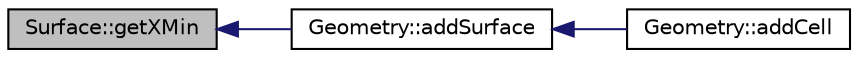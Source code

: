 digraph "Surface::getXMin"
{
  edge [fontname="Helvetica",fontsize="10",labelfontname="Helvetica",labelfontsize="10"];
  node [fontname="Helvetica",fontsize="10",shape=record];
  rankdir="LR";
  Node1 [label="Surface::getXMin",height=0.2,width=0.4,color="black", fillcolor="grey75", style="filled" fontcolor="black"];
  Node1 -> Node2 [dir="back",color="midnightblue",fontsize="10",style="solid",fontname="Helvetica"];
  Node2 [label="Geometry::addSurface",height=0.2,width=0.4,color="black", fillcolor="white", style="filled",URL="$classGeometry.html#ae0c48bef75b8bd549ad5ad6edfa4644d",tooltip="Add a Surface to the Geometry."];
  Node2 -> Node3 [dir="back",color="midnightblue",fontsize="10",style="solid",fontname="Helvetica"];
  Node3 [label="Geometry::addCell",height=0.2,width=0.4,color="black", fillcolor="white", style="filled",URL="$classGeometry.html#ac682e21a0664f12390bb956147030bdf",tooltip="Add a Cell to the Geometry."];
}
